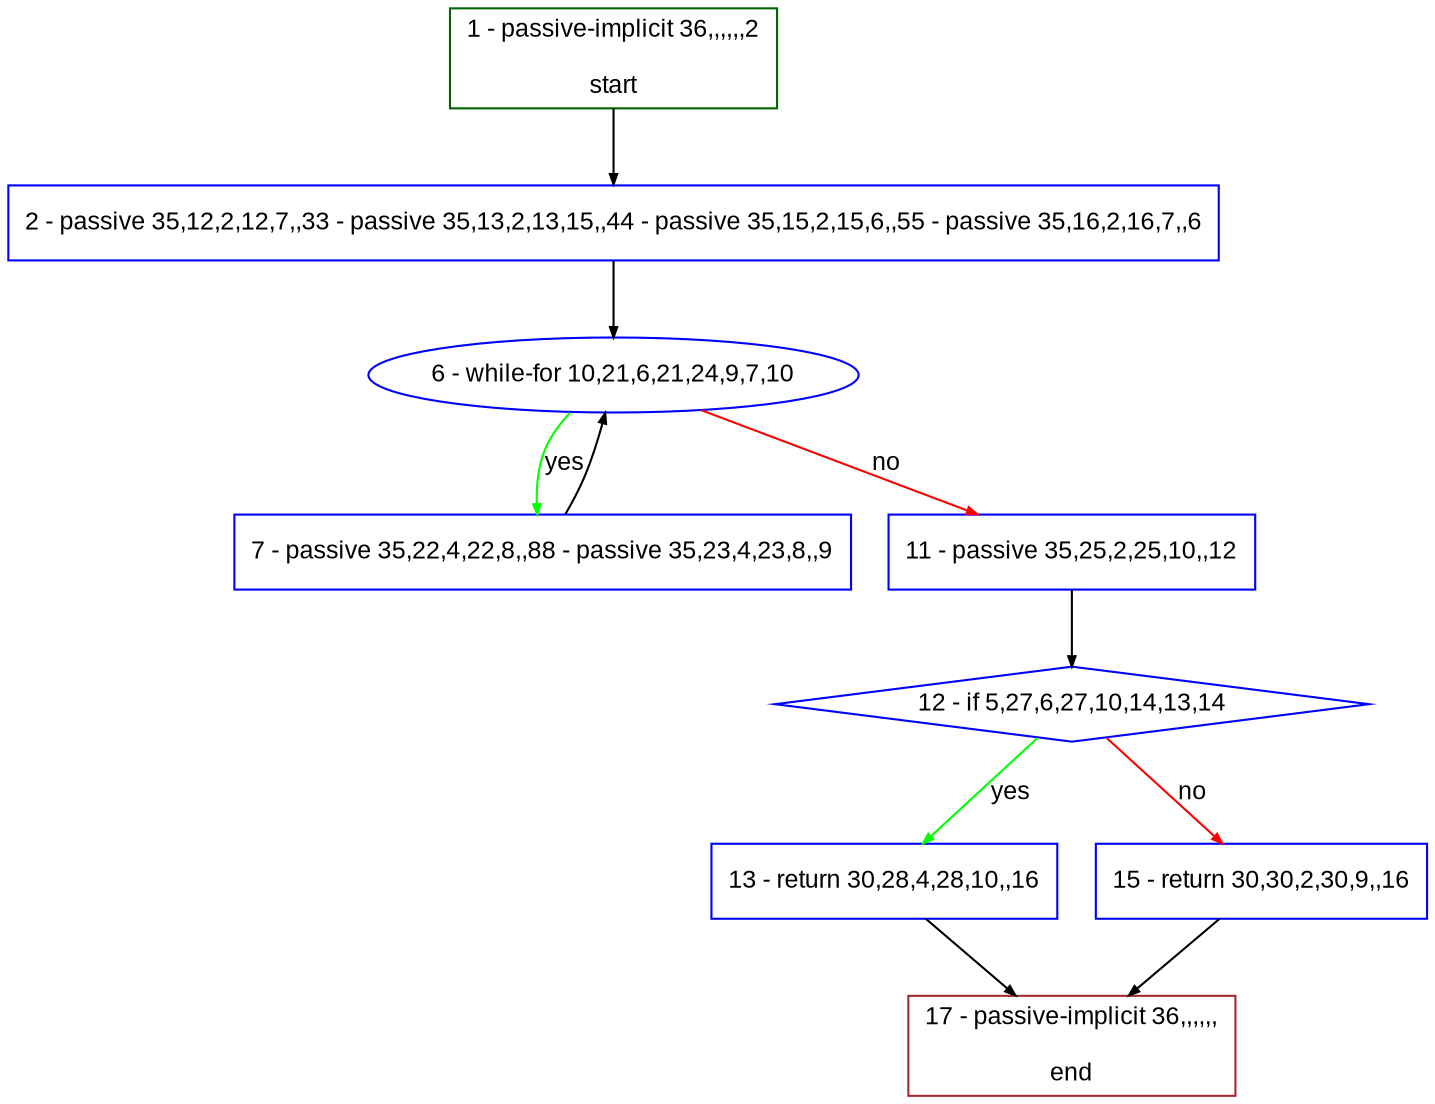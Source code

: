 digraph "" {
  graph [bgcolor="white", fillcolor="#FFFFCC", pack="true", packmode="clust", fontname="Arial", label="", fontsize="12", compound="true", style="rounded,filled"];
  node [node_initialized="no", fillcolor="white", fontname="Arial", label="", color="grey", fontsize="12", fixedsize="false", compound="true", shape="rectangle", style="filled"];
  edge [arrowtail="none", lhead="", fontcolor="black", fontname="Arial", label="", color="black", fontsize="12", arrowhead="normal", arrowsize="0.5", compound="true", ltail="", dir="forward"];
  __N1 [fillcolor="#ffffff", label="2 - passive 35,12,2,12,7,,33 - passive 35,13,2,13,15,,44 - passive 35,15,2,15,6,,55 - passive 35,16,2,16,7,,6", color="#0000ff", shape="box", style="filled"];
  __N2 [fillcolor="#ffffff", label="1 - passive-implicit 36,,,,,,2\n\nstart", color="#006400", shape="box", style="filled"];
  __N3 [fillcolor="#ffffff", label="6 - while-for 10,21,6,21,24,9,7,10", color="#0000ff", shape="oval", style="filled"];
  __N4 [fillcolor="#ffffff", label="7 - passive 35,22,4,22,8,,88 - passive 35,23,4,23,8,,9", color="#0000ff", shape="box", style="filled"];
  __N5 [fillcolor="#ffffff", label="11 - passive 35,25,2,25,10,,12", color="#0000ff", shape="box", style="filled"];
  __N6 [fillcolor="#ffffff", label="12 - if 5,27,6,27,10,14,13,14", color="#0000ff", shape="diamond", style="filled"];
  __N7 [fillcolor="#ffffff", label="13 - return 30,28,4,28,10,,16", color="#0000ff", shape="box", style="filled"];
  __N8 [fillcolor="#ffffff", label="15 - return 30,30,2,30,9,,16", color="#0000ff", shape="box", style="filled"];
  __N9 [fillcolor="#ffffff", label="17 - passive-implicit 36,,,,,,\n\nend", color="#a52a2a", shape="box", style="filled"];
  __N2 -> __N1 [arrowtail="none", color="#000000", label="", arrowhead="normal", dir="forward"];
  __N1 -> __N3 [arrowtail="none", color="#000000", label="", arrowhead="normal", dir="forward"];
  __N3 -> __N4 [arrowtail="none", color="#00ff00", label="yes", arrowhead="normal", dir="forward"];
  __N4 -> __N3 [arrowtail="none", color="#000000", label="", arrowhead="normal", dir="forward"];
  __N3 -> __N5 [arrowtail="none", color="#ff0000", label="no", arrowhead="normal", dir="forward"];
  __N5 -> __N6 [arrowtail="none", color="#000000", label="", arrowhead="normal", dir="forward"];
  __N6 -> __N7 [arrowtail="none", color="#00ff00", label="yes", arrowhead="normal", dir="forward"];
  __N6 -> __N8 [arrowtail="none", color="#ff0000", label="no", arrowhead="normal", dir="forward"];
  __N7 -> __N9 [arrowtail="none", color="#000000", label="", arrowhead="normal", dir="forward"];
  __N8 -> __N9 [arrowtail="none", color="#000000", label="", arrowhead="normal", dir="forward"];
}
